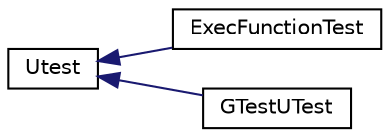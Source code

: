 digraph "Graphical Class Hierarchy"
{
 // LATEX_PDF_SIZE
  edge [fontname="Helvetica",fontsize="10",labelfontname="Helvetica",labelfontsize="10"];
  node [fontname="Helvetica",fontsize="10",shape=record];
  rankdir="LR";
  Node0 [label="Utest",height=0.2,width=0.4,color="black", fillcolor="white", style="filled",URL="$classUtest.html",tooltip=" "];
  Node0 -> Node1 [dir="back",color="midnightblue",fontsize="10",style="solid",fontname="Helvetica"];
  Node1 [label="ExecFunctionTest",height=0.2,width=0.4,color="black", fillcolor="white", style="filled",URL="$classExecFunctionTest.html",tooltip=" "];
  Node0 -> Node2 [dir="back",color="midnightblue",fontsize="10",style="solid",fontname="Helvetica"];
  Node2 [label="GTestUTest",height=0.2,width=0.4,color="black", fillcolor="white", style="filled",URL="$classGTestUTest.html",tooltip=" "];
}

